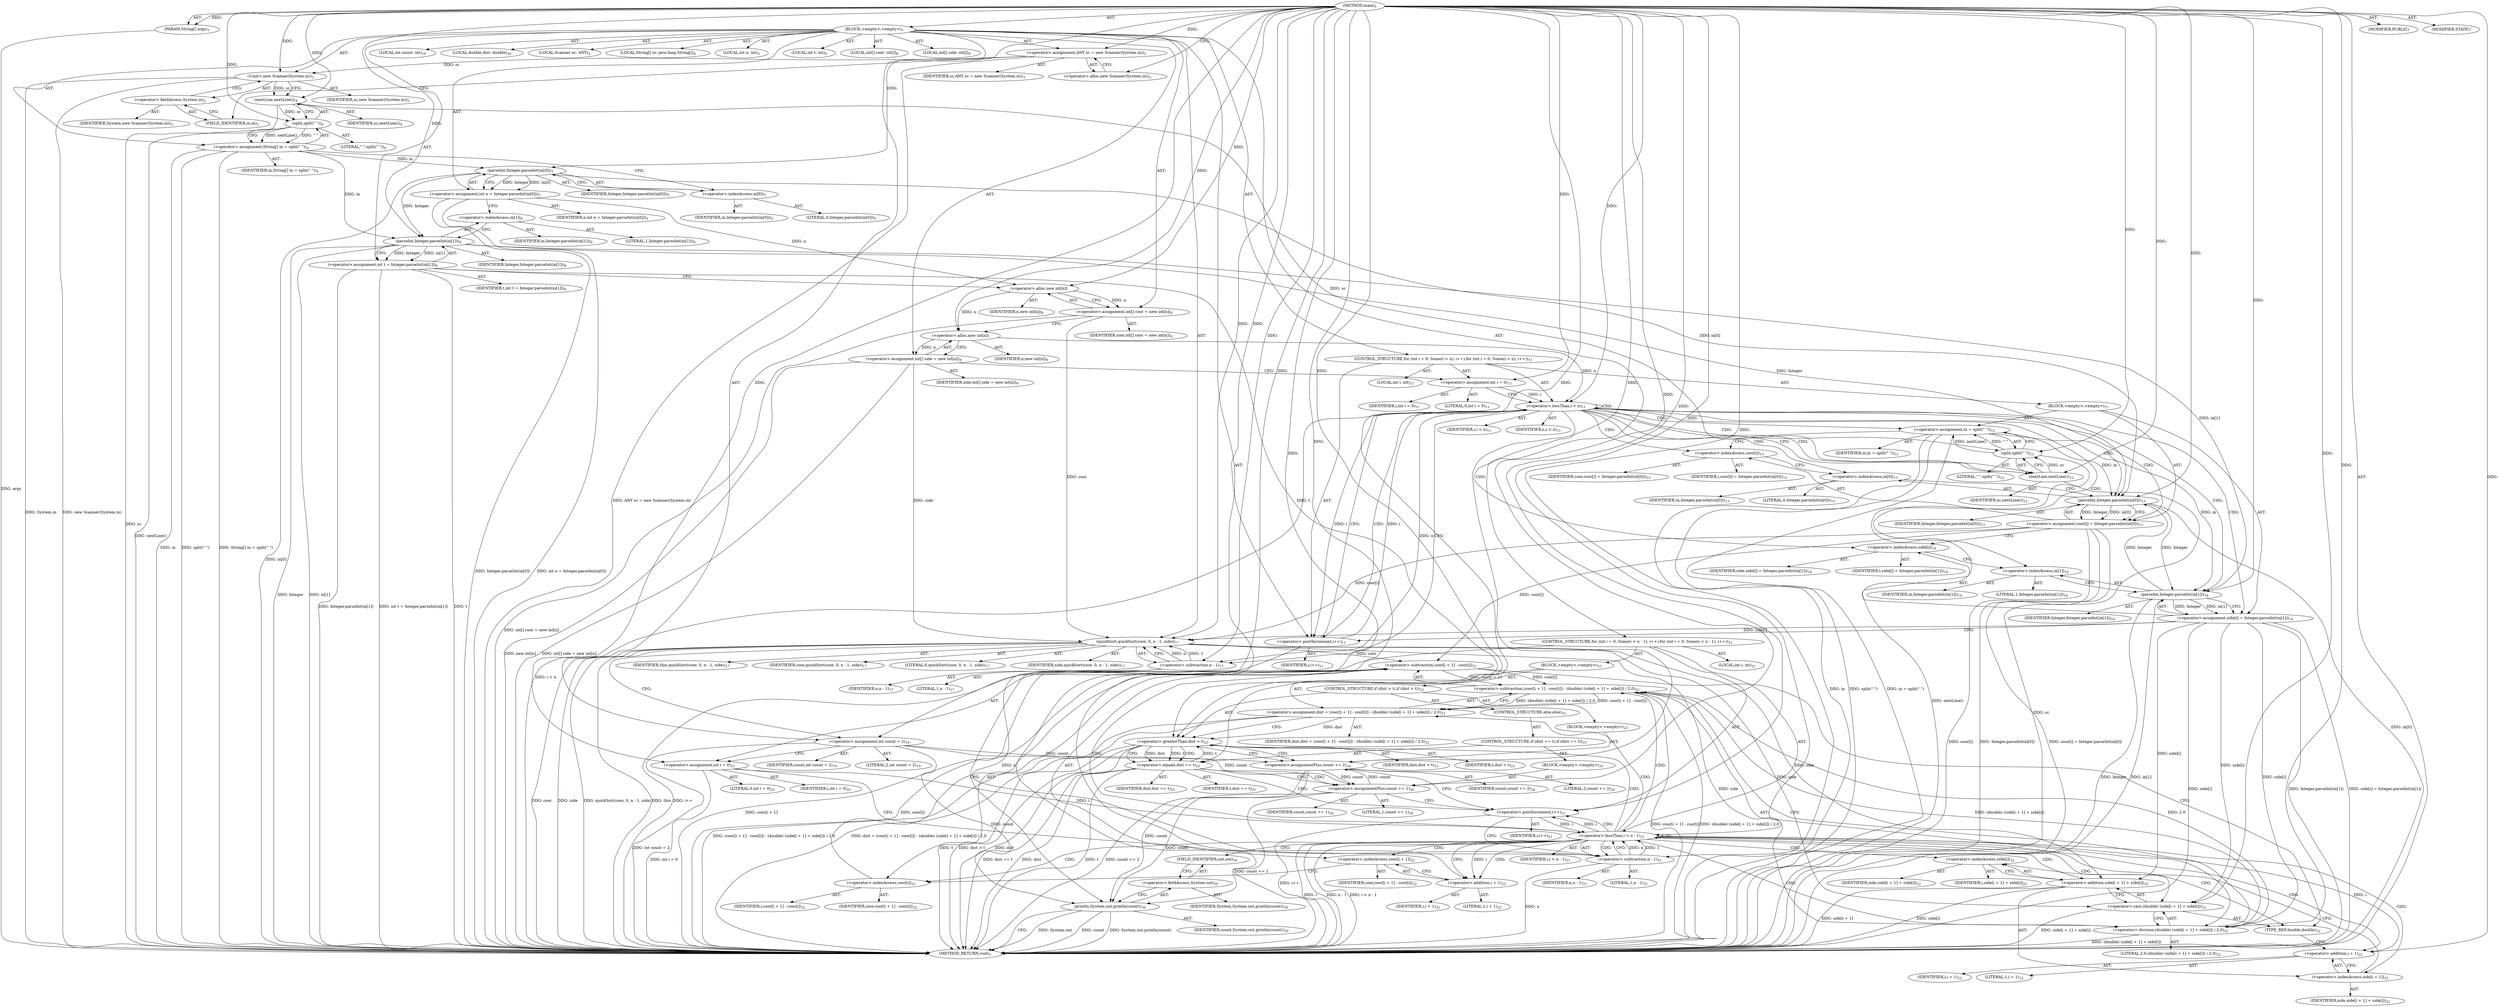 digraph "main" {  
"19" [label = <(METHOD,main)<SUB>1</SUB>> ]
"20" [label = <(PARAM,String[] args)<SUB>1</SUB>> ]
"21" [label = <(BLOCK,&lt;empty&gt;,&lt;empty&gt;)<SUB>1</SUB>> ]
"4" [label = <(LOCAL,Scanner sc: ANY)<SUB>2</SUB>> ]
"22" [label = <(&lt;operator&gt;.assignment,ANY sc = new Scanner(System.in))<SUB>2</SUB>> ]
"23" [label = <(IDENTIFIER,sc,ANY sc = new Scanner(System.in))<SUB>2</SUB>> ]
"24" [label = <(&lt;operator&gt;.alloc,new Scanner(System.in))<SUB>2</SUB>> ]
"25" [label = <(&lt;init&gt;,new Scanner(System.in))<SUB>2</SUB>> ]
"3" [label = <(IDENTIFIER,sc,new Scanner(System.in))<SUB>2</SUB>> ]
"26" [label = <(&lt;operator&gt;.fieldAccess,System.in)<SUB>2</SUB>> ]
"27" [label = <(IDENTIFIER,System,new Scanner(System.in))<SUB>2</SUB>> ]
"28" [label = <(FIELD_IDENTIFIER,in,in)<SUB>2</SUB>> ]
"29" [label = <(LOCAL,String[] in: java.lang.String[])<SUB>4</SUB>> ]
"30" [label = <(&lt;operator&gt;.assignment,String[] in = split(&quot; &quot;))<SUB>4</SUB>> ]
"31" [label = <(IDENTIFIER,in,String[] in = split(&quot; &quot;))<SUB>4</SUB>> ]
"32" [label = <(split,split(&quot; &quot;))<SUB>4</SUB>> ]
"33" [label = <(nextLine,nextLine())<SUB>4</SUB>> ]
"34" [label = <(IDENTIFIER,sc,nextLine())<SUB>4</SUB>> ]
"35" [label = <(LITERAL,&quot; &quot;,split(&quot; &quot;))<SUB>4</SUB>> ]
"36" [label = <(LOCAL,int n: int)<SUB>5</SUB>> ]
"37" [label = <(&lt;operator&gt;.assignment,int n = Integer.parseInt(in[0]))<SUB>5</SUB>> ]
"38" [label = <(IDENTIFIER,n,int n = Integer.parseInt(in[0]))<SUB>5</SUB>> ]
"39" [label = <(parseInt,Integer.parseInt(in[0]))<SUB>5</SUB>> ]
"40" [label = <(IDENTIFIER,Integer,Integer.parseInt(in[0]))<SUB>5</SUB>> ]
"41" [label = <(&lt;operator&gt;.indexAccess,in[0])<SUB>5</SUB>> ]
"42" [label = <(IDENTIFIER,in,Integer.parseInt(in[0]))<SUB>5</SUB>> ]
"43" [label = <(LITERAL,0,Integer.parseInt(in[0]))<SUB>5</SUB>> ]
"44" [label = <(LOCAL,int t: int)<SUB>6</SUB>> ]
"45" [label = <(&lt;operator&gt;.assignment,int t = Integer.parseInt(in[1]))<SUB>6</SUB>> ]
"46" [label = <(IDENTIFIER,t,int t = Integer.parseInt(in[1]))<SUB>6</SUB>> ]
"47" [label = <(parseInt,Integer.parseInt(in[1]))<SUB>6</SUB>> ]
"48" [label = <(IDENTIFIER,Integer,Integer.parseInt(in[1]))<SUB>6</SUB>> ]
"49" [label = <(&lt;operator&gt;.indexAccess,in[1])<SUB>6</SUB>> ]
"50" [label = <(IDENTIFIER,in,Integer.parseInt(in[1]))<SUB>6</SUB>> ]
"51" [label = <(LITERAL,1,Integer.parseInt(in[1]))<SUB>6</SUB>> ]
"52" [label = <(LOCAL,int[] coor: int[])<SUB>8</SUB>> ]
"53" [label = <(&lt;operator&gt;.assignment,int[] coor = new int[n])<SUB>8</SUB>> ]
"54" [label = <(IDENTIFIER,coor,int[] coor = new int[n])<SUB>8</SUB>> ]
"55" [label = <(&lt;operator&gt;.alloc,new int[n])> ]
"56" [label = <(IDENTIFIER,n,new int[n])<SUB>8</SUB>> ]
"57" [label = <(LOCAL,int[] side: int[])<SUB>9</SUB>> ]
"58" [label = <(&lt;operator&gt;.assignment,int[] side = new int[n])<SUB>9</SUB>> ]
"59" [label = <(IDENTIFIER,side,int[] side = new int[n])<SUB>9</SUB>> ]
"60" [label = <(&lt;operator&gt;.alloc,new int[n])> ]
"61" [label = <(IDENTIFIER,n,new int[n])<SUB>9</SUB>> ]
"62" [label = <(CONTROL_STRUCTURE,for (int i = 0; Some(i &lt; n); i++),for (int i = 0; Some(i &lt; n); i++))<SUB>11</SUB>> ]
"63" [label = <(LOCAL,int i: int)<SUB>11</SUB>> ]
"64" [label = <(&lt;operator&gt;.assignment,int i = 0)<SUB>11</SUB>> ]
"65" [label = <(IDENTIFIER,i,int i = 0)<SUB>11</SUB>> ]
"66" [label = <(LITERAL,0,int i = 0)<SUB>11</SUB>> ]
"67" [label = <(&lt;operator&gt;.lessThan,i &lt; n)<SUB>11</SUB>> ]
"68" [label = <(IDENTIFIER,i,i &lt; n)<SUB>11</SUB>> ]
"69" [label = <(IDENTIFIER,n,i &lt; n)<SUB>11</SUB>> ]
"70" [label = <(&lt;operator&gt;.postIncrement,i++)<SUB>11</SUB>> ]
"71" [label = <(IDENTIFIER,i,i++)<SUB>11</SUB>> ]
"72" [label = <(BLOCK,&lt;empty&gt;,&lt;empty&gt;)<SUB>11</SUB>> ]
"73" [label = <(&lt;operator&gt;.assignment,in = split(&quot; &quot;))<SUB>12</SUB>> ]
"74" [label = <(IDENTIFIER,in,in = split(&quot; &quot;))<SUB>12</SUB>> ]
"75" [label = <(split,split(&quot; &quot;))<SUB>12</SUB>> ]
"76" [label = <(nextLine,nextLine())<SUB>12</SUB>> ]
"77" [label = <(IDENTIFIER,sc,nextLine())<SUB>12</SUB>> ]
"78" [label = <(LITERAL,&quot; &quot;,split(&quot; &quot;))<SUB>12</SUB>> ]
"79" [label = <(&lt;operator&gt;.assignment,coor[i] = Integer.parseInt(in[0]))<SUB>13</SUB>> ]
"80" [label = <(&lt;operator&gt;.indexAccess,coor[i])<SUB>13</SUB>> ]
"81" [label = <(IDENTIFIER,coor,coor[i] = Integer.parseInt(in[0]))<SUB>13</SUB>> ]
"82" [label = <(IDENTIFIER,i,coor[i] = Integer.parseInt(in[0]))<SUB>13</SUB>> ]
"83" [label = <(parseInt,Integer.parseInt(in[0]))<SUB>13</SUB>> ]
"84" [label = <(IDENTIFIER,Integer,Integer.parseInt(in[0]))<SUB>13</SUB>> ]
"85" [label = <(&lt;operator&gt;.indexAccess,in[0])<SUB>13</SUB>> ]
"86" [label = <(IDENTIFIER,in,Integer.parseInt(in[0]))<SUB>13</SUB>> ]
"87" [label = <(LITERAL,0,Integer.parseInt(in[0]))<SUB>13</SUB>> ]
"88" [label = <(&lt;operator&gt;.assignment,side[i] = Integer.parseInt(in[1]))<SUB>14</SUB>> ]
"89" [label = <(&lt;operator&gt;.indexAccess,side[i])<SUB>14</SUB>> ]
"90" [label = <(IDENTIFIER,side,side[i] = Integer.parseInt(in[1]))<SUB>14</SUB>> ]
"91" [label = <(IDENTIFIER,i,side[i] = Integer.parseInt(in[1]))<SUB>14</SUB>> ]
"92" [label = <(parseInt,Integer.parseInt(in[1]))<SUB>14</SUB>> ]
"93" [label = <(IDENTIFIER,Integer,Integer.parseInt(in[1]))<SUB>14</SUB>> ]
"94" [label = <(&lt;operator&gt;.indexAccess,in[1])<SUB>14</SUB>> ]
"95" [label = <(IDENTIFIER,in,Integer.parseInt(in[1]))<SUB>14</SUB>> ]
"96" [label = <(LITERAL,1,Integer.parseInt(in[1]))<SUB>14</SUB>> ]
"97" [label = <(quickSort,quickSort(coor, 0, n - 1, side))<SUB>17</SUB>> ]
"98" [label = <(IDENTIFIER,this,quickSort(coor, 0, n - 1, side))<SUB>17</SUB>> ]
"99" [label = <(IDENTIFIER,coor,quickSort(coor, 0, n - 1, side))<SUB>17</SUB>> ]
"100" [label = <(LITERAL,0,quickSort(coor, 0, n - 1, side))<SUB>17</SUB>> ]
"101" [label = <(&lt;operator&gt;.subtraction,n - 1)<SUB>17</SUB>> ]
"102" [label = <(IDENTIFIER,n,n - 1)<SUB>17</SUB>> ]
"103" [label = <(LITERAL,1,n - 1)<SUB>17</SUB>> ]
"104" [label = <(IDENTIFIER,side,quickSort(coor, 0, n - 1, side))<SUB>17</SUB>> ]
"105" [label = <(LOCAL,int count: int)<SUB>19</SUB>> ]
"106" [label = <(&lt;operator&gt;.assignment,int count = 2)<SUB>19</SUB>> ]
"107" [label = <(IDENTIFIER,count,int count = 2)<SUB>19</SUB>> ]
"108" [label = <(LITERAL,2,int count = 2)<SUB>19</SUB>> ]
"109" [label = <(LOCAL,double dist: double)<SUB>20</SUB>> ]
"110" [label = <(CONTROL_STRUCTURE,for (int i = 0; Some(i &lt; n - 1); i++),for (int i = 0; Some(i &lt; n - 1); i++))<SUB>21</SUB>> ]
"111" [label = <(LOCAL,int i: int)<SUB>21</SUB>> ]
"112" [label = <(&lt;operator&gt;.assignment,int i = 0)<SUB>21</SUB>> ]
"113" [label = <(IDENTIFIER,i,int i = 0)<SUB>21</SUB>> ]
"114" [label = <(LITERAL,0,int i = 0)<SUB>21</SUB>> ]
"115" [label = <(&lt;operator&gt;.lessThan,i &lt; n - 1)<SUB>21</SUB>> ]
"116" [label = <(IDENTIFIER,i,i &lt; n - 1)<SUB>21</SUB>> ]
"117" [label = <(&lt;operator&gt;.subtraction,n - 1)<SUB>21</SUB>> ]
"118" [label = <(IDENTIFIER,n,n - 1)<SUB>21</SUB>> ]
"119" [label = <(LITERAL,1,n - 1)<SUB>21</SUB>> ]
"120" [label = <(&lt;operator&gt;.postIncrement,i++)<SUB>21</SUB>> ]
"121" [label = <(IDENTIFIER,i,i++)<SUB>21</SUB>> ]
"122" [label = <(BLOCK,&lt;empty&gt;,&lt;empty&gt;)<SUB>21</SUB>> ]
"123" [label = <(&lt;operator&gt;.assignment,dist = (coor[i + 1] - coor[i]) - (double) (side[i + 1] + side[i]) / 2.0)<SUB>22</SUB>> ]
"124" [label = <(IDENTIFIER,dist,dist = (coor[i + 1] - coor[i]) - (double) (side[i + 1] + side[i]) / 2.0)<SUB>22</SUB>> ]
"125" [label = <(&lt;operator&gt;.subtraction,(coor[i + 1] - coor[i]) - (double) (side[i + 1] + side[i]) / 2.0)<SUB>22</SUB>> ]
"126" [label = <(&lt;operator&gt;.subtraction,coor[i + 1] - coor[i])<SUB>22</SUB>> ]
"127" [label = <(&lt;operator&gt;.indexAccess,coor[i + 1])<SUB>22</SUB>> ]
"128" [label = <(IDENTIFIER,coor,coor[i + 1] - coor[i])<SUB>22</SUB>> ]
"129" [label = <(&lt;operator&gt;.addition,i + 1)<SUB>22</SUB>> ]
"130" [label = <(IDENTIFIER,i,i + 1)<SUB>22</SUB>> ]
"131" [label = <(LITERAL,1,i + 1)<SUB>22</SUB>> ]
"132" [label = <(&lt;operator&gt;.indexAccess,coor[i])<SUB>22</SUB>> ]
"133" [label = <(IDENTIFIER,coor,coor[i + 1] - coor[i])<SUB>22</SUB>> ]
"134" [label = <(IDENTIFIER,i,coor[i + 1] - coor[i])<SUB>22</SUB>> ]
"135" [label = <(&lt;operator&gt;.division,(double) (side[i + 1] + side[i]) / 2.0)<SUB>22</SUB>> ]
"136" [label = <(&lt;operator&gt;.cast,(double) (side[i + 1] + side[i]))<SUB>22</SUB>> ]
"137" [label = <(TYPE_REF,double,double)<SUB>22</SUB>> ]
"138" [label = <(&lt;operator&gt;.addition,side[i + 1] + side[i])<SUB>22</SUB>> ]
"139" [label = <(&lt;operator&gt;.indexAccess,side[i + 1])<SUB>22</SUB>> ]
"140" [label = <(IDENTIFIER,side,side[i + 1] + side[i])<SUB>22</SUB>> ]
"141" [label = <(&lt;operator&gt;.addition,i + 1)<SUB>22</SUB>> ]
"142" [label = <(IDENTIFIER,i,i + 1)<SUB>22</SUB>> ]
"143" [label = <(LITERAL,1,i + 1)<SUB>22</SUB>> ]
"144" [label = <(&lt;operator&gt;.indexAccess,side[i])<SUB>22</SUB>> ]
"145" [label = <(IDENTIFIER,side,side[i + 1] + side[i])<SUB>22</SUB>> ]
"146" [label = <(IDENTIFIER,i,side[i + 1] + side[i])<SUB>22</SUB>> ]
"147" [label = <(LITERAL,2.0,(double) (side[i + 1] + side[i]) / 2.0)<SUB>22</SUB>> ]
"148" [label = <(CONTROL_STRUCTURE,if (dist &gt; t),if (dist &gt; t))<SUB>23</SUB>> ]
"149" [label = <(&lt;operator&gt;.greaterThan,dist &gt; t)<SUB>23</SUB>> ]
"150" [label = <(IDENTIFIER,dist,dist &gt; t)<SUB>23</SUB>> ]
"151" [label = <(IDENTIFIER,t,dist &gt; t)<SUB>23</SUB>> ]
"152" [label = <(BLOCK,&lt;empty&gt;,&lt;empty&gt;)<SUB>23</SUB>> ]
"153" [label = <(&lt;operator&gt;.assignmentPlus,count += 2)<SUB>24</SUB>> ]
"154" [label = <(IDENTIFIER,count,count += 2)<SUB>24</SUB>> ]
"155" [label = <(LITERAL,2,count += 2)<SUB>24</SUB>> ]
"156" [label = <(CONTROL_STRUCTURE,else,else)<SUB>25</SUB>> ]
"157" [label = <(CONTROL_STRUCTURE,if (dist == t),if (dist == t))<SUB>25</SUB>> ]
"158" [label = <(&lt;operator&gt;.equals,dist == t)<SUB>25</SUB>> ]
"159" [label = <(IDENTIFIER,dist,dist == t)<SUB>25</SUB>> ]
"160" [label = <(IDENTIFIER,t,dist == t)<SUB>25</SUB>> ]
"161" [label = <(BLOCK,&lt;empty&gt;,&lt;empty&gt;)<SUB>25</SUB>> ]
"162" [label = <(&lt;operator&gt;.assignmentPlus,count += 1)<SUB>26</SUB>> ]
"163" [label = <(IDENTIFIER,count,count += 1)<SUB>26</SUB>> ]
"164" [label = <(LITERAL,1,count += 1)<SUB>26</SUB>> ]
"165" [label = <(println,System.out.println(count))<SUB>30</SUB>> ]
"166" [label = <(&lt;operator&gt;.fieldAccess,System.out)<SUB>30</SUB>> ]
"167" [label = <(IDENTIFIER,System,System.out.println(count))<SUB>30</SUB>> ]
"168" [label = <(FIELD_IDENTIFIER,out,out)<SUB>30</SUB>> ]
"169" [label = <(IDENTIFIER,count,System.out.println(count))<SUB>30</SUB>> ]
"170" [label = <(MODIFIER,PUBLIC)> ]
"171" [label = <(MODIFIER,STATIC)> ]
"172" [label = <(METHOD_RETURN,void)<SUB>1</SUB>> ]
  "19" -> "20"  [ label = "AST: "] 
  "19" -> "21"  [ label = "AST: "] 
  "19" -> "170"  [ label = "AST: "] 
  "19" -> "171"  [ label = "AST: "] 
  "19" -> "172"  [ label = "AST: "] 
  "21" -> "4"  [ label = "AST: "] 
  "21" -> "22"  [ label = "AST: "] 
  "21" -> "25"  [ label = "AST: "] 
  "21" -> "29"  [ label = "AST: "] 
  "21" -> "30"  [ label = "AST: "] 
  "21" -> "36"  [ label = "AST: "] 
  "21" -> "37"  [ label = "AST: "] 
  "21" -> "44"  [ label = "AST: "] 
  "21" -> "45"  [ label = "AST: "] 
  "21" -> "52"  [ label = "AST: "] 
  "21" -> "53"  [ label = "AST: "] 
  "21" -> "57"  [ label = "AST: "] 
  "21" -> "58"  [ label = "AST: "] 
  "21" -> "62"  [ label = "AST: "] 
  "21" -> "97"  [ label = "AST: "] 
  "21" -> "105"  [ label = "AST: "] 
  "21" -> "106"  [ label = "AST: "] 
  "21" -> "109"  [ label = "AST: "] 
  "21" -> "110"  [ label = "AST: "] 
  "21" -> "165"  [ label = "AST: "] 
  "22" -> "23"  [ label = "AST: "] 
  "22" -> "24"  [ label = "AST: "] 
  "25" -> "3"  [ label = "AST: "] 
  "25" -> "26"  [ label = "AST: "] 
  "26" -> "27"  [ label = "AST: "] 
  "26" -> "28"  [ label = "AST: "] 
  "30" -> "31"  [ label = "AST: "] 
  "30" -> "32"  [ label = "AST: "] 
  "32" -> "33"  [ label = "AST: "] 
  "32" -> "35"  [ label = "AST: "] 
  "33" -> "34"  [ label = "AST: "] 
  "37" -> "38"  [ label = "AST: "] 
  "37" -> "39"  [ label = "AST: "] 
  "39" -> "40"  [ label = "AST: "] 
  "39" -> "41"  [ label = "AST: "] 
  "41" -> "42"  [ label = "AST: "] 
  "41" -> "43"  [ label = "AST: "] 
  "45" -> "46"  [ label = "AST: "] 
  "45" -> "47"  [ label = "AST: "] 
  "47" -> "48"  [ label = "AST: "] 
  "47" -> "49"  [ label = "AST: "] 
  "49" -> "50"  [ label = "AST: "] 
  "49" -> "51"  [ label = "AST: "] 
  "53" -> "54"  [ label = "AST: "] 
  "53" -> "55"  [ label = "AST: "] 
  "55" -> "56"  [ label = "AST: "] 
  "58" -> "59"  [ label = "AST: "] 
  "58" -> "60"  [ label = "AST: "] 
  "60" -> "61"  [ label = "AST: "] 
  "62" -> "63"  [ label = "AST: "] 
  "62" -> "64"  [ label = "AST: "] 
  "62" -> "67"  [ label = "AST: "] 
  "62" -> "70"  [ label = "AST: "] 
  "62" -> "72"  [ label = "AST: "] 
  "64" -> "65"  [ label = "AST: "] 
  "64" -> "66"  [ label = "AST: "] 
  "67" -> "68"  [ label = "AST: "] 
  "67" -> "69"  [ label = "AST: "] 
  "70" -> "71"  [ label = "AST: "] 
  "72" -> "73"  [ label = "AST: "] 
  "72" -> "79"  [ label = "AST: "] 
  "72" -> "88"  [ label = "AST: "] 
  "73" -> "74"  [ label = "AST: "] 
  "73" -> "75"  [ label = "AST: "] 
  "75" -> "76"  [ label = "AST: "] 
  "75" -> "78"  [ label = "AST: "] 
  "76" -> "77"  [ label = "AST: "] 
  "79" -> "80"  [ label = "AST: "] 
  "79" -> "83"  [ label = "AST: "] 
  "80" -> "81"  [ label = "AST: "] 
  "80" -> "82"  [ label = "AST: "] 
  "83" -> "84"  [ label = "AST: "] 
  "83" -> "85"  [ label = "AST: "] 
  "85" -> "86"  [ label = "AST: "] 
  "85" -> "87"  [ label = "AST: "] 
  "88" -> "89"  [ label = "AST: "] 
  "88" -> "92"  [ label = "AST: "] 
  "89" -> "90"  [ label = "AST: "] 
  "89" -> "91"  [ label = "AST: "] 
  "92" -> "93"  [ label = "AST: "] 
  "92" -> "94"  [ label = "AST: "] 
  "94" -> "95"  [ label = "AST: "] 
  "94" -> "96"  [ label = "AST: "] 
  "97" -> "98"  [ label = "AST: "] 
  "97" -> "99"  [ label = "AST: "] 
  "97" -> "100"  [ label = "AST: "] 
  "97" -> "101"  [ label = "AST: "] 
  "97" -> "104"  [ label = "AST: "] 
  "101" -> "102"  [ label = "AST: "] 
  "101" -> "103"  [ label = "AST: "] 
  "106" -> "107"  [ label = "AST: "] 
  "106" -> "108"  [ label = "AST: "] 
  "110" -> "111"  [ label = "AST: "] 
  "110" -> "112"  [ label = "AST: "] 
  "110" -> "115"  [ label = "AST: "] 
  "110" -> "120"  [ label = "AST: "] 
  "110" -> "122"  [ label = "AST: "] 
  "112" -> "113"  [ label = "AST: "] 
  "112" -> "114"  [ label = "AST: "] 
  "115" -> "116"  [ label = "AST: "] 
  "115" -> "117"  [ label = "AST: "] 
  "117" -> "118"  [ label = "AST: "] 
  "117" -> "119"  [ label = "AST: "] 
  "120" -> "121"  [ label = "AST: "] 
  "122" -> "123"  [ label = "AST: "] 
  "122" -> "148"  [ label = "AST: "] 
  "123" -> "124"  [ label = "AST: "] 
  "123" -> "125"  [ label = "AST: "] 
  "125" -> "126"  [ label = "AST: "] 
  "125" -> "135"  [ label = "AST: "] 
  "126" -> "127"  [ label = "AST: "] 
  "126" -> "132"  [ label = "AST: "] 
  "127" -> "128"  [ label = "AST: "] 
  "127" -> "129"  [ label = "AST: "] 
  "129" -> "130"  [ label = "AST: "] 
  "129" -> "131"  [ label = "AST: "] 
  "132" -> "133"  [ label = "AST: "] 
  "132" -> "134"  [ label = "AST: "] 
  "135" -> "136"  [ label = "AST: "] 
  "135" -> "147"  [ label = "AST: "] 
  "136" -> "137"  [ label = "AST: "] 
  "136" -> "138"  [ label = "AST: "] 
  "138" -> "139"  [ label = "AST: "] 
  "138" -> "144"  [ label = "AST: "] 
  "139" -> "140"  [ label = "AST: "] 
  "139" -> "141"  [ label = "AST: "] 
  "141" -> "142"  [ label = "AST: "] 
  "141" -> "143"  [ label = "AST: "] 
  "144" -> "145"  [ label = "AST: "] 
  "144" -> "146"  [ label = "AST: "] 
  "148" -> "149"  [ label = "AST: "] 
  "148" -> "152"  [ label = "AST: "] 
  "148" -> "156"  [ label = "AST: "] 
  "149" -> "150"  [ label = "AST: "] 
  "149" -> "151"  [ label = "AST: "] 
  "152" -> "153"  [ label = "AST: "] 
  "153" -> "154"  [ label = "AST: "] 
  "153" -> "155"  [ label = "AST: "] 
  "156" -> "157"  [ label = "AST: "] 
  "157" -> "158"  [ label = "AST: "] 
  "157" -> "161"  [ label = "AST: "] 
  "158" -> "159"  [ label = "AST: "] 
  "158" -> "160"  [ label = "AST: "] 
  "161" -> "162"  [ label = "AST: "] 
  "162" -> "163"  [ label = "AST: "] 
  "162" -> "164"  [ label = "AST: "] 
  "165" -> "166"  [ label = "AST: "] 
  "165" -> "169"  [ label = "AST: "] 
  "166" -> "167"  [ label = "AST: "] 
  "166" -> "168"  [ label = "AST: "] 
  "22" -> "28"  [ label = "CFG: "] 
  "25" -> "33"  [ label = "CFG: "] 
  "30" -> "41"  [ label = "CFG: "] 
  "37" -> "49"  [ label = "CFG: "] 
  "45" -> "55"  [ label = "CFG: "] 
  "53" -> "60"  [ label = "CFG: "] 
  "58" -> "64"  [ label = "CFG: "] 
  "97" -> "106"  [ label = "CFG: "] 
  "106" -> "112"  [ label = "CFG: "] 
  "165" -> "172"  [ label = "CFG: "] 
  "24" -> "22"  [ label = "CFG: "] 
  "26" -> "25"  [ label = "CFG: "] 
  "32" -> "30"  [ label = "CFG: "] 
  "39" -> "37"  [ label = "CFG: "] 
  "47" -> "45"  [ label = "CFG: "] 
  "55" -> "53"  [ label = "CFG: "] 
  "60" -> "58"  [ label = "CFG: "] 
  "64" -> "67"  [ label = "CFG: "] 
  "67" -> "76"  [ label = "CFG: "] 
  "67" -> "101"  [ label = "CFG: "] 
  "70" -> "67"  [ label = "CFG: "] 
  "101" -> "97"  [ label = "CFG: "] 
  "112" -> "117"  [ label = "CFG: "] 
  "115" -> "129"  [ label = "CFG: "] 
  "115" -> "168"  [ label = "CFG: "] 
  "120" -> "117"  [ label = "CFG: "] 
  "166" -> "165"  [ label = "CFG: "] 
  "28" -> "26"  [ label = "CFG: "] 
  "33" -> "32"  [ label = "CFG: "] 
  "41" -> "39"  [ label = "CFG: "] 
  "49" -> "47"  [ label = "CFG: "] 
  "73" -> "80"  [ label = "CFG: "] 
  "79" -> "89"  [ label = "CFG: "] 
  "88" -> "70"  [ label = "CFG: "] 
  "117" -> "115"  [ label = "CFG: "] 
  "123" -> "149"  [ label = "CFG: "] 
  "168" -> "166"  [ label = "CFG: "] 
  "75" -> "73"  [ label = "CFG: "] 
  "80" -> "85"  [ label = "CFG: "] 
  "83" -> "79"  [ label = "CFG: "] 
  "89" -> "94"  [ label = "CFG: "] 
  "92" -> "88"  [ label = "CFG: "] 
  "125" -> "123"  [ label = "CFG: "] 
  "149" -> "153"  [ label = "CFG: "] 
  "149" -> "158"  [ label = "CFG: "] 
  "76" -> "75"  [ label = "CFG: "] 
  "85" -> "83"  [ label = "CFG: "] 
  "94" -> "92"  [ label = "CFG: "] 
  "126" -> "137"  [ label = "CFG: "] 
  "135" -> "125"  [ label = "CFG: "] 
  "153" -> "120"  [ label = "CFG: "] 
  "127" -> "132"  [ label = "CFG: "] 
  "132" -> "126"  [ label = "CFG: "] 
  "136" -> "135"  [ label = "CFG: "] 
  "158" -> "162"  [ label = "CFG: "] 
  "158" -> "120"  [ label = "CFG: "] 
  "129" -> "127"  [ label = "CFG: "] 
  "137" -> "141"  [ label = "CFG: "] 
  "138" -> "136"  [ label = "CFG: "] 
  "162" -> "120"  [ label = "CFG: "] 
  "139" -> "144"  [ label = "CFG: "] 
  "144" -> "138"  [ label = "CFG: "] 
  "141" -> "139"  [ label = "CFG: "] 
  "19" -> "24"  [ label = "CFG: "] 
  "20" -> "172"  [ label = "DDG: args"] 
  "22" -> "172"  [ label = "DDG: ANY sc = new Scanner(System.in)"] 
  "25" -> "172"  [ label = "DDG: System.in"] 
  "25" -> "172"  [ label = "DDG: new Scanner(System.in)"] 
  "30" -> "172"  [ label = "DDG: in"] 
  "33" -> "172"  [ label = "DDG: sc"] 
  "32" -> "172"  [ label = "DDG: nextLine()"] 
  "30" -> "172"  [ label = "DDG: split(&quot; &quot;)"] 
  "30" -> "172"  [ label = "DDG: String[] in = split(&quot; &quot;)"] 
  "39" -> "172"  [ label = "DDG: in[0]"] 
  "37" -> "172"  [ label = "DDG: Integer.parseInt(in[0])"] 
  "37" -> "172"  [ label = "DDG: int n = Integer.parseInt(in[0])"] 
  "45" -> "172"  [ label = "DDG: t"] 
  "47" -> "172"  [ label = "DDG: Integer"] 
  "47" -> "172"  [ label = "DDG: in[1]"] 
  "45" -> "172"  [ label = "DDG: Integer.parseInt(in[1])"] 
  "45" -> "172"  [ label = "DDG: int t = Integer.parseInt(in[1])"] 
  "53" -> "172"  [ label = "DDG: int[] coor = new int[n]"] 
  "58" -> "172"  [ label = "DDG: new int[n]"] 
  "58" -> "172"  [ label = "DDG: int[] side = new int[n]"] 
  "67" -> "172"  [ label = "DDG: i &lt; n"] 
  "97" -> "172"  [ label = "DDG: coor"] 
  "97" -> "172"  [ label = "DDG: side"] 
  "97" -> "172"  [ label = "DDG: quickSort(coor, 0, n - 1, side)"] 
  "106" -> "172"  [ label = "DDG: int count = 2"] 
  "112" -> "172"  [ label = "DDG: int i = 0"] 
  "115" -> "172"  [ label = "DDG: i"] 
  "117" -> "172"  [ label = "DDG: n"] 
  "115" -> "172"  [ label = "DDG: n - 1"] 
  "115" -> "172"  [ label = "DDG: i &lt; n - 1"] 
  "165" -> "172"  [ label = "DDG: System.out"] 
  "165" -> "172"  [ label = "DDG: count"] 
  "165" -> "172"  [ label = "DDG: System.out.println(count)"] 
  "126" -> "172"  [ label = "DDG: coor[i + 1]"] 
  "126" -> "172"  [ label = "DDG: coor[i]"] 
  "125" -> "172"  [ label = "DDG: coor[i + 1] - coor[i]"] 
  "138" -> "172"  [ label = "DDG: side[i + 1]"] 
  "138" -> "172"  [ label = "DDG: side[i]"] 
  "136" -> "172"  [ label = "DDG: side[i + 1] + side[i]"] 
  "135" -> "172"  [ label = "DDG: (double) (side[i + 1] + side[i])"] 
  "125" -> "172"  [ label = "DDG: (double) (side[i + 1] + side[i]) / 2.0"] 
  "123" -> "172"  [ label = "DDG: (coor[i + 1] - coor[i]) - (double) (side[i + 1] + side[i]) / 2.0"] 
  "123" -> "172"  [ label = "DDG: dist = (coor[i + 1] - coor[i]) - (double) (side[i + 1] + side[i]) / 2.0"] 
  "149" -> "172"  [ label = "DDG: dist"] 
  "149" -> "172"  [ label = "DDG: t"] 
  "149" -> "172"  [ label = "DDG: dist &gt; t"] 
  "158" -> "172"  [ label = "DDG: dist"] 
  "158" -> "172"  [ label = "DDG: t"] 
  "158" -> "172"  [ label = "DDG: dist == t"] 
  "162" -> "172"  [ label = "DDG: count += 1"] 
  "153" -> "172"  [ label = "DDG: count += 2"] 
  "120" -> "172"  [ label = "DDG: i++"] 
  "73" -> "172"  [ label = "DDG: in"] 
  "76" -> "172"  [ label = "DDG: sc"] 
  "75" -> "172"  [ label = "DDG: nextLine()"] 
  "73" -> "172"  [ label = "DDG: split(&quot; &quot;)"] 
  "73" -> "172"  [ label = "DDG: in = split(&quot; &quot;)"] 
  "79" -> "172"  [ label = "DDG: coor[i]"] 
  "83" -> "172"  [ label = "DDG: in[0]"] 
  "79" -> "172"  [ label = "DDG: Integer.parseInt(in[0])"] 
  "79" -> "172"  [ label = "DDG: coor[i] = Integer.parseInt(in[0])"] 
  "88" -> "172"  [ label = "DDG: side[i]"] 
  "92" -> "172"  [ label = "DDG: Integer"] 
  "92" -> "172"  [ label = "DDG: in[1]"] 
  "88" -> "172"  [ label = "DDG: Integer.parseInt(in[1])"] 
  "88" -> "172"  [ label = "DDG: side[i] = Integer.parseInt(in[1])"] 
  "70" -> "172"  [ label = "DDG: i++"] 
  "97" -> "172"  [ label = "DDG: this"] 
  "19" -> "20"  [ label = "DDG: "] 
  "19" -> "22"  [ label = "DDG: "] 
  "32" -> "30"  [ label = "DDG: nextLine()"] 
  "32" -> "30"  [ label = "DDG: &quot; &quot;"] 
  "39" -> "37"  [ label = "DDG: Integer"] 
  "39" -> "37"  [ label = "DDG: in[0]"] 
  "47" -> "45"  [ label = "DDG: Integer"] 
  "47" -> "45"  [ label = "DDG: in[1]"] 
  "55" -> "53"  [ label = "DDG: n"] 
  "60" -> "58"  [ label = "DDG: n"] 
  "19" -> "106"  [ label = "DDG: "] 
  "22" -> "25"  [ label = "DDG: sc"] 
  "19" -> "25"  [ label = "DDG: "] 
  "19" -> "64"  [ label = "DDG: "] 
  "19" -> "97"  [ label = "DDG: "] 
  "53" -> "97"  [ label = "DDG: coor"] 
  "79" -> "97"  [ label = "DDG: coor[i]"] 
  "101" -> "97"  [ label = "DDG: n"] 
  "101" -> "97"  [ label = "DDG: 1"] 
  "58" -> "97"  [ label = "DDG: side"] 
  "88" -> "97"  [ label = "DDG: side[i]"] 
  "19" -> "112"  [ label = "DDG: "] 
  "106" -> "165"  [ label = "DDG: count"] 
  "162" -> "165"  [ label = "DDG: count"] 
  "153" -> "165"  [ label = "DDG: count"] 
  "19" -> "165"  [ label = "DDG: "] 
  "33" -> "32"  [ label = "DDG: sc"] 
  "19" -> "32"  [ label = "DDG: "] 
  "19" -> "39"  [ label = "DDG: "] 
  "30" -> "39"  [ label = "DDG: in"] 
  "39" -> "47"  [ label = "DDG: Integer"] 
  "19" -> "47"  [ label = "DDG: "] 
  "30" -> "47"  [ label = "DDG: in"] 
  "37" -> "55"  [ label = "DDG: n"] 
  "19" -> "55"  [ label = "DDG: "] 
  "55" -> "60"  [ label = "DDG: n"] 
  "19" -> "60"  [ label = "DDG: "] 
  "64" -> "67"  [ label = "DDG: i"] 
  "70" -> "67"  [ label = "DDG: i"] 
  "19" -> "67"  [ label = "DDG: "] 
  "60" -> "67"  [ label = "DDG: n"] 
  "67" -> "70"  [ label = "DDG: i"] 
  "19" -> "70"  [ label = "DDG: "] 
  "75" -> "73"  [ label = "DDG: nextLine()"] 
  "75" -> "73"  [ label = "DDG: &quot; &quot;"] 
  "83" -> "79"  [ label = "DDG: Integer"] 
  "83" -> "79"  [ label = "DDG: in[0]"] 
  "92" -> "88"  [ label = "DDG: Integer"] 
  "92" -> "88"  [ label = "DDG: in[1]"] 
  "67" -> "101"  [ label = "DDG: n"] 
  "19" -> "101"  [ label = "DDG: "] 
  "112" -> "115"  [ label = "DDG: i"] 
  "120" -> "115"  [ label = "DDG: i"] 
  "19" -> "115"  [ label = "DDG: "] 
  "117" -> "115"  [ label = "DDG: n"] 
  "117" -> "115"  [ label = "DDG: 1"] 
  "19" -> "120"  [ label = "DDG: "] 
  "115" -> "120"  [ label = "DDG: i"] 
  "125" -> "123"  [ label = "DDG: coor[i + 1] - coor[i]"] 
  "125" -> "123"  [ label = "DDG: (double) (side[i + 1] + side[i]) / 2.0"] 
  "25" -> "33"  [ label = "DDG: sc"] 
  "19" -> "33"  [ label = "DDG: "] 
  "101" -> "117"  [ label = "DDG: n"] 
  "19" -> "117"  [ label = "DDG: "] 
  "76" -> "75"  [ label = "DDG: sc"] 
  "19" -> "75"  [ label = "DDG: "] 
  "47" -> "83"  [ label = "DDG: Integer"] 
  "92" -> "83"  [ label = "DDG: Integer"] 
  "19" -> "83"  [ label = "DDG: "] 
  "39" -> "83"  [ label = "DDG: in[0]"] 
  "73" -> "83"  [ label = "DDG: in"] 
  "83" -> "92"  [ label = "DDG: Integer"] 
  "19" -> "92"  [ label = "DDG: "] 
  "47" -> "92"  [ label = "DDG: in[1]"] 
  "73" -> "92"  [ label = "DDG: in"] 
  "126" -> "125"  [ label = "DDG: coor[i + 1]"] 
  "126" -> "125"  [ label = "DDG: coor[i]"] 
  "135" -> "125"  [ label = "DDG: (double) (side[i + 1] + side[i])"] 
  "135" -> "125"  [ label = "DDG: 2.0"] 
  "123" -> "149"  [ label = "DDG: dist"] 
  "19" -> "149"  [ label = "DDG: "] 
  "45" -> "149"  [ label = "DDG: t"] 
  "158" -> "149"  [ label = "DDG: t"] 
  "19" -> "153"  [ label = "DDG: "] 
  "33" -> "76"  [ label = "DDG: sc"] 
  "19" -> "76"  [ label = "DDG: "] 
  "97" -> "126"  [ label = "DDG: coor"] 
  "79" -> "126"  [ label = "DDG: coor[i]"] 
  "19" -> "135"  [ label = "DDG: "] 
  "97" -> "135"  [ label = "DDG: side"] 
  "88" -> "135"  [ label = "DDG: side[i]"] 
  "106" -> "153"  [ label = "DDG: count"] 
  "162" -> "153"  [ label = "DDG: count"] 
  "19" -> "136"  [ label = "DDG: "] 
  "97" -> "136"  [ label = "DDG: side"] 
  "88" -> "136"  [ label = "DDG: side[i]"] 
  "149" -> "158"  [ label = "DDG: dist"] 
  "19" -> "158"  [ label = "DDG: "] 
  "149" -> "158"  [ label = "DDG: t"] 
  "19" -> "162"  [ label = "DDG: "] 
  "115" -> "129"  [ label = "DDG: i"] 
  "19" -> "129"  [ label = "DDG: "] 
  "97" -> "138"  [ label = "DDG: side"] 
  "88" -> "138"  [ label = "DDG: side[i]"] 
  "106" -> "162"  [ label = "DDG: count"] 
  "153" -> "162"  [ label = "DDG: count"] 
  "19" -> "141"  [ label = "DDG: "] 
  "115" -> "141"  [ label = "DDG: i"] 
  "67" -> "94"  [ label = "CDG: "] 
  "67" -> "73"  [ label = "CDG: "] 
  "67" -> "89"  [ label = "CDG: "] 
  "67" -> "75"  [ label = "CDG: "] 
  "67" -> "85"  [ label = "CDG: "] 
  "67" -> "67"  [ label = "CDG: "] 
  "67" -> "92"  [ label = "CDG: "] 
  "67" -> "76"  [ label = "CDG: "] 
  "67" -> "79"  [ label = "CDG: "] 
  "67" -> "80"  [ label = "CDG: "] 
  "67" -> "83"  [ label = "CDG: "] 
  "67" -> "88"  [ label = "CDG: "] 
  "67" -> "70"  [ label = "CDG: "] 
  "115" -> "115"  [ label = "CDG: "] 
  "115" -> "141"  [ label = "CDG: "] 
  "115" -> "120"  [ label = "CDG: "] 
  "115" -> "136"  [ label = "CDG: "] 
  "115" -> "149"  [ label = "CDG: "] 
  "115" -> "132"  [ label = "CDG: "] 
  "115" -> "123"  [ label = "CDG: "] 
  "115" -> "144"  [ label = "CDG: "] 
  "115" -> "129"  [ label = "CDG: "] 
  "115" -> "138"  [ label = "CDG: "] 
  "115" -> "126"  [ label = "CDG: "] 
  "115" -> "137"  [ label = "CDG: "] 
  "115" -> "135"  [ label = "CDG: "] 
  "115" -> "117"  [ label = "CDG: "] 
  "115" -> "127"  [ label = "CDG: "] 
  "115" -> "139"  [ label = "CDG: "] 
  "115" -> "125"  [ label = "CDG: "] 
  "149" -> "153"  [ label = "CDG: "] 
  "149" -> "158"  [ label = "CDG: "] 
  "158" -> "162"  [ label = "CDG: "] 
}
